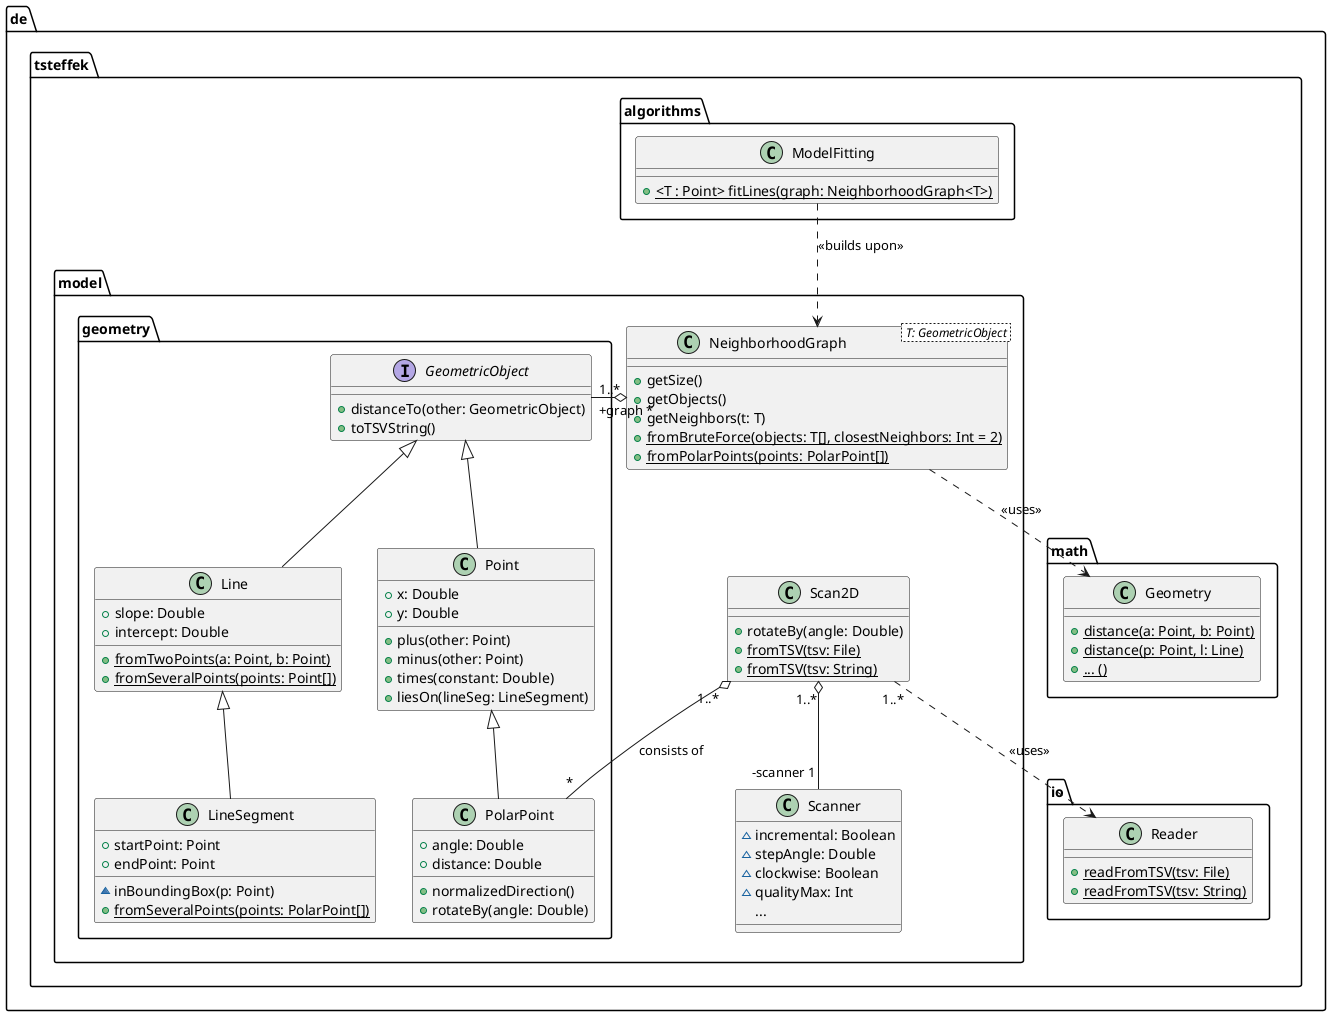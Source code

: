 @startuml

package de.tsteffek {
package math {
    class Geometry {
        {static} + distance(a: Point, b: Point)
        {static} + distance(p: Point, l: Line)
        {static} + ... ()
    }
}

package algorithms {
    class ModelFitting {
        {static} + <T : Point> fitLines(graph: NeighborhoodGraph<T>)
    }
}

package io {
    class Reader {
        {static} + readFromTSV(tsv: File)
        {static} + readFromTSV(tsv: String)
    }
}

package "model" {
    class Scanner {
        ~ incremental: Boolean
        ~ stepAngle: Double
        ~ clockwise: Boolean
        ~ qualityMax: Int
        ...
    }
    class NeighborhoodGraph< T: GeometricObject > {
        + getSize()
        + getObjects()
        + getNeighbors(t: T)
        {static} + fromBruteForce(objects: T[], closestNeighbors: Int = 2)
        {static} + fromPolarPoints(points: PolarPoint[])
    }
    class Scan2D {
        + rotateBy(angle: Double)
        {static} + fromTSV(tsv: File)
        {static} + fromTSV(tsv: String)
    }
    package "geometry" {
        interface GeometricObject {
            + distanceTo(other: GeometricObject)
            + toTSVString()
        }
        class Point {
            + x: Double
            + y: Double
            + plus(other: Point)
            + minus(other: Point)
            + times(constant: Double)
            + liesOn(lineSeg: LineSegment)
        }
        class PolarPoint {
            + angle: Double
            + distance: Double
            + normalizedDirection()
            + rotateBy(angle: Double)
        }
        class Line {
            + slope: Double
            + intercept: Double
            {static} + fromTwoPoints(a: Point, b: Point)
            {static} + fromSeveralPoints(points: Point[])
        }
        class LineSegment {
            + startPoint: Point
            + endPoint: Point
            ~ inBoundingBox(p: Point)
            {static} + fromSeveralPoints(points: PolarPoint[])
        }
    }
}
}

ModelFitting ..> NeighborhoodGraph : <<builds upon>>

NeighborhoodGraph "1..*" o- "+graph *" GeometricObject
NeighborhoodGraph ..> Geometry : <<uses>>

GeometricObject <|-- Point
GeometricObject <|-- Line

Point <|-- PolarPoint
Line <|-- LineSegment

Scan2D "1..*" o-- "*" PolarPoint: consists of
Scan2D "1..*" o-- "-scanner 1" Scanner
Scan2D "1..*" ..> Reader : <<uses>>


@enduml
